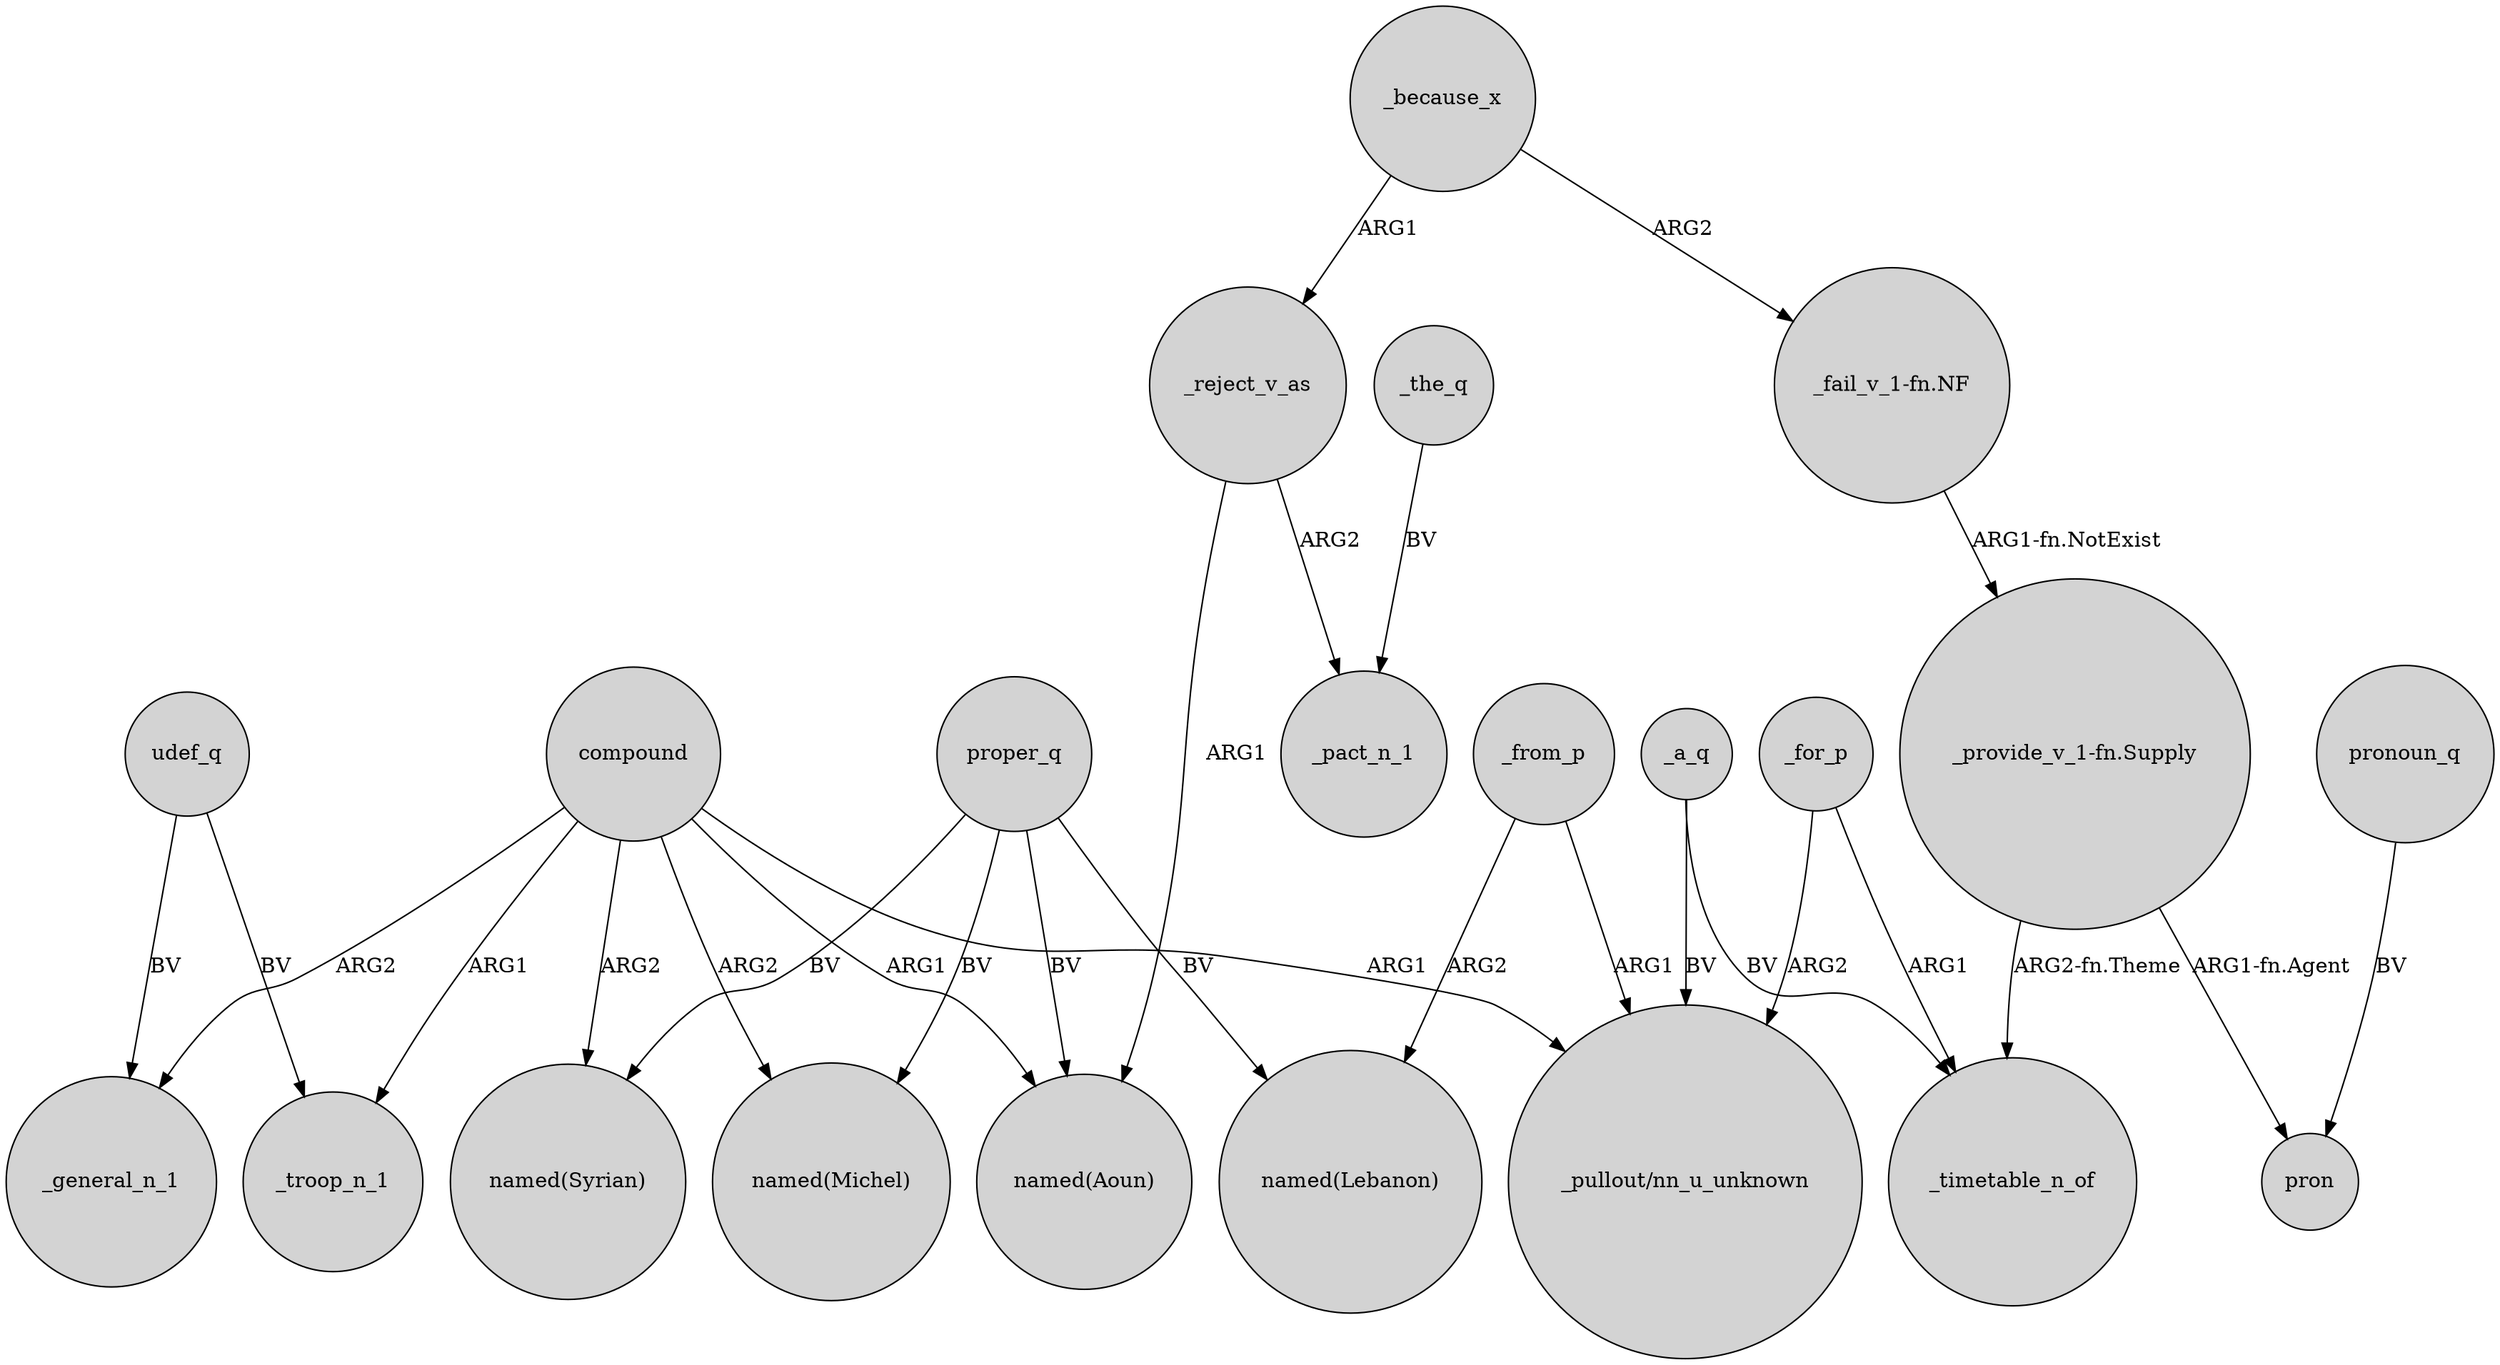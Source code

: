 digraph {
	node [shape=circle style=filled]
	compound -> _general_n_1 [label=ARG2]
	"_provide_v_1-fn.Supply" -> pron [label="ARG1-fn.Agent"]
	_reject_v_as -> _pact_n_1 [label=ARG2]
	proper_q -> "named(Lebanon)" [label=BV]
	_the_q -> _pact_n_1 [label=BV]
	"_provide_v_1-fn.Supply" -> _timetable_n_of [label="ARG2-fn.Theme"]
	compound -> "named(Aoun)" [label=ARG1]
	udef_q -> _general_n_1 [label=BV]
	_because_x -> _reject_v_as [label=ARG1]
	_for_p -> "_pullout/nn_u_unknown" [label=ARG2]
	_for_p -> _timetable_n_of [label=ARG1]
	compound -> "named(Syrian)" [label=ARG2]
	_because_x -> "_fail_v_1-fn.NF" [label=ARG2]
	pronoun_q -> pron [label=BV]
	compound -> "named(Michel)" [label=ARG2]
	proper_q -> "named(Michel)" [label=BV]
	_from_p -> "named(Lebanon)" [label=ARG2]
	_a_q -> "_pullout/nn_u_unknown" [label=BV]
	"_fail_v_1-fn.NF" -> "_provide_v_1-fn.Supply" [label="ARG1-fn.NotExist"]
	proper_q -> "named(Syrian)" [label=BV]
	udef_q -> _troop_n_1 [label=BV]
	_from_p -> "_pullout/nn_u_unknown" [label=ARG1]
	compound -> "_pullout/nn_u_unknown" [label=ARG1]
	proper_q -> "named(Aoun)" [label=BV]
	_reject_v_as -> "named(Aoun)" [label=ARG1]
	compound -> _troop_n_1 [label=ARG1]
	_a_q -> _timetable_n_of [label=BV]
}
